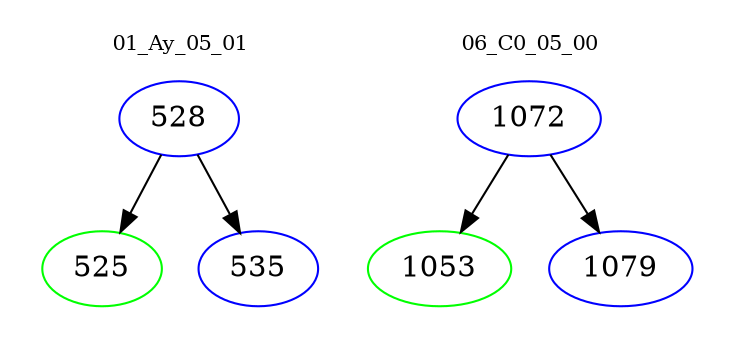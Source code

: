 digraph{
subgraph cluster_0 {
color = white
label = "01_Ay_05_01";
fontsize=10;
T0_528 [label="528", color="blue"]
T0_528 -> T0_525 [color="black"]
T0_525 [label="525", color="green"]
T0_528 -> T0_535 [color="black"]
T0_535 [label="535", color="blue"]
}
subgraph cluster_1 {
color = white
label = "06_C0_05_00";
fontsize=10;
T1_1072 [label="1072", color="blue"]
T1_1072 -> T1_1053 [color="black"]
T1_1053 [label="1053", color="green"]
T1_1072 -> T1_1079 [color="black"]
T1_1079 [label="1079", color="blue"]
}
}
